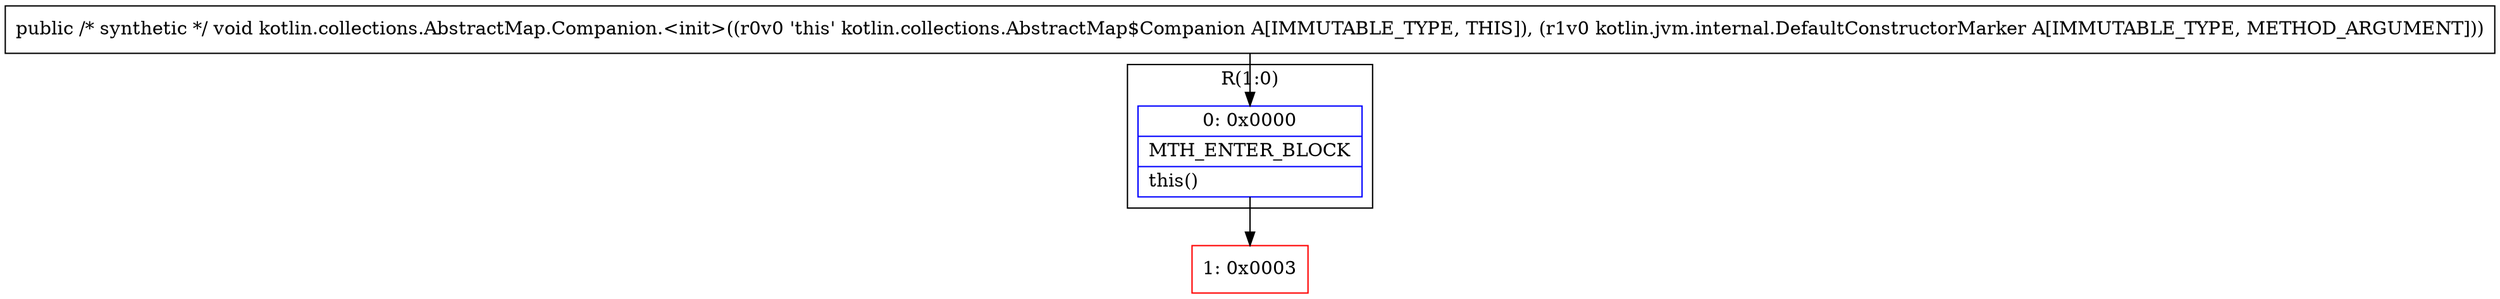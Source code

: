 digraph "CFG forkotlin.collections.AbstractMap.Companion.\<init\>(Lkotlin\/jvm\/internal\/DefaultConstructorMarker;)V" {
subgraph cluster_Region_22626572 {
label = "R(1:0)";
node [shape=record,color=blue];
Node_0 [shape=record,label="{0\:\ 0x0000|MTH_ENTER_BLOCK\l|this()\l}"];
}
Node_1 [shape=record,color=red,label="{1\:\ 0x0003}"];
MethodNode[shape=record,label="{public \/* synthetic *\/ void kotlin.collections.AbstractMap.Companion.\<init\>((r0v0 'this' kotlin.collections.AbstractMap$Companion A[IMMUTABLE_TYPE, THIS]), (r1v0 kotlin.jvm.internal.DefaultConstructorMarker A[IMMUTABLE_TYPE, METHOD_ARGUMENT])) }"];
MethodNode -> Node_0;
Node_0 -> Node_1;
}

